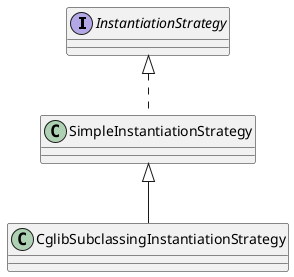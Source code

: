 @startuml
'https://plantuml.com/class-diagram
interface InstantiationStrategy
class CglibSubclassingInstantiationStrategy extends SimpleInstantiationStrategy
class SimpleInstantiationStrategy implements InstantiationStrategy
@enduml
